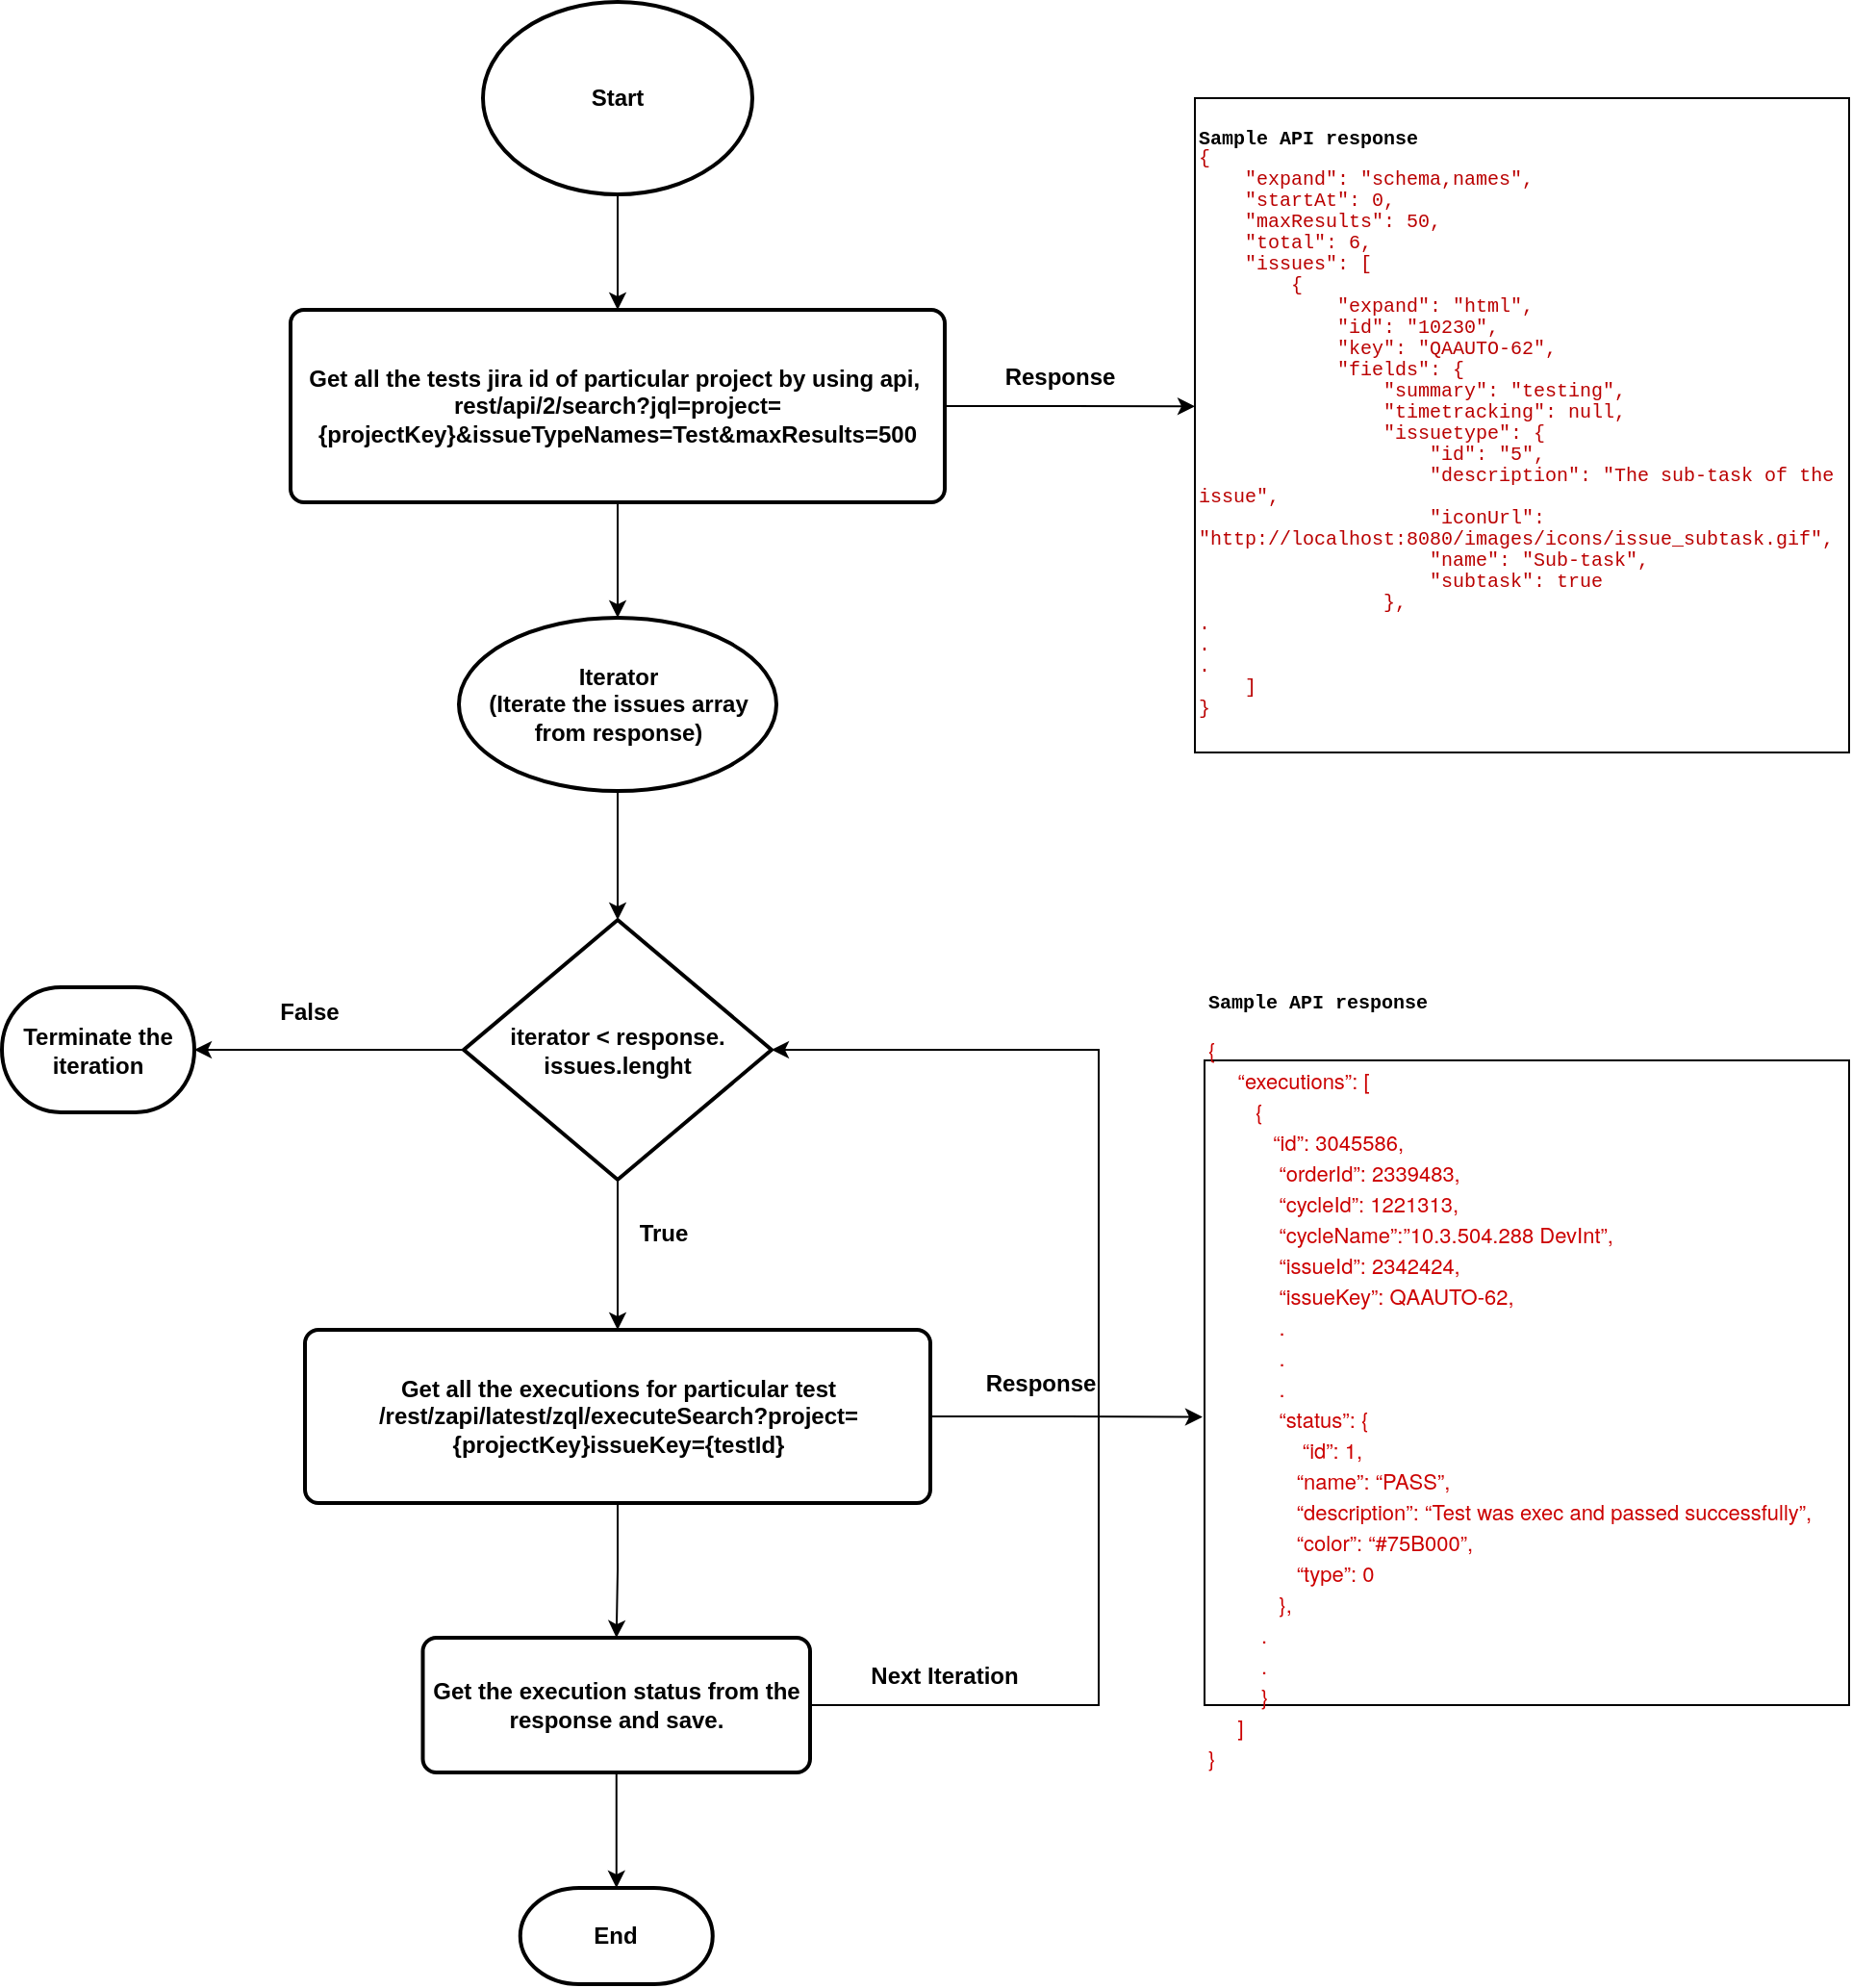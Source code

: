 <mxfile version="13.5.8" type="device"><diagram id="2oE6Z_LsZPGWyLlw_Tdg" name="Page-1"><mxGraphModel dx="946" dy="646" grid="1" gridSize="10" guides="1" tooltips="1" connect="1" arrows="1" fold="1" page="1" pageScale="1" pageWidth="827" pageHeight="1169" math="0" shadow="0"><root><mxCell id="0"/><mxCell id="1" parent="0"/><mxCell id="hx-Lhf3FxmD-cuh9rM-f-4" style="edgeStyle=orthogonalEdgeStyle;rounded=0;orthogonalLoop=1;jettySize=auto;html=1;exitX=0.5;exitY=1;exitDx=0;exitDy=0;exitPerimeter=0;" parent="1" source="hx-Lhf3FxmD-cuh9rM-f-1" target="hx-Lhf3FxmD-cuh9rM-f-3" edge="1"><mxGeometry relative="1" as="geometry"/></mxCell><mxCell id="hx-Lhf3FxmD-cuh9rM-f-1" value="&lt;b&gt;Start&lt;/b&gt;" style="strokeWidth=2;html=1;shape=mxgraph.flowchart.start_2;whiteSpace=wrap;" parent="1" vertex="1"><mxGeometry x="300" y="40" width="140" height="100" as="geometry"/></mxCell><mxCell id="hx-Lhf3FxmD-cuh9rM-f-8" style="edgeStyle=orthogonalEdgeStyle;rounded=0;orthogonalLoop=1;jettySize=auto;html=1;exitX=0.5;exitY=1;exitDx=0;exitDy=0;entryX=0.5;entryY=0;entryDx=0;entryDy=0;entryPerimeter=0;" parent="1" source="hx-Lhf3FxmD-cuh9rM-f-3" target="hx-Lhf3FxmD-cuh9rM-f-7" edge="1"><mxGeometry relative="1" as="geometry"/></mxCell><mxCell id="hx-Lhf3FxmD-cuh9rM-f-9" style="edgeStyle=orthogonalEdgeStyle;rounded=0;orthogonalLoop=1;jettySize=auto;html=1;entryX=0;entryY=0.471;entryDx=0;entryDy=0;entryPerimeter=0;" parent="1" source="hx-Lhf3FxmD-cuh9rM-f-3" target="hx-Lhf3FxmD-cuh9rM-f-6" edge="1"><mxGeometry relative="1" as="geometry"/></mxCell><mxCell id="hx-Lhf3FxmD-cuh9rM-f-3" value="Get all the tests jira id of particular project by using api,&amp;nbsp;&lt;br&gt;rest/api/2/search?jql=project={projectKey}&amp;amp;issueTypeNames=Test&amp;amp;maxResults=500" style="rounded=1;whiteSpace=wrap;html=1;absoluteArcSize=1;arcSize=14;strokeWidth=2;fontStyle=1" parent="1" vertex="1"><mxGeometry x="200" y="200" width="340" height="100" as="geometry"/></mxCell><mxCell id="hx-Lhf3FxmD-cuh9rM-f-6" value="&lt;p class=&quot;p1&quot; style=&quot;margin: 0px ; font-stretch: normal ; line-height: 100% ; font-family: &amp;#34;courier&amp;#34; ; font-size: 10px&quot;&gt;&lt;span class=&quot;s1&quot;&gt;&lt;font style=&quot;font-size: 10px&quot; color=&quot;rgba(0, 0, 0, 0)&quot;&gt;&lt;br&gt;&lt;/font&gt;&lt;/span&gt;&lt;/p&gt;&lt;p class=&quot;p1&quot; style=&quot;margin: 0px ; font-stretch: normal ; line-height: 100% ; font-family: &amp;#34;courier&amp;#34; ; font-size: 10px&quot;&gt;&lt;span class=&quot;s1&quot;&gt;&lt;font style=&quot;font-size: 10px&quot;&gt;&lt;b&gt;Sample API response&lt;/b&gt;&lt;/font&gt;&lt;/span&gt;&lt;/p&gt;&lt;p class=&quot;p1&quot; style=&quot;margin: 0px ; font-stretch: normal ; line-height: 100% ; font-family: &amp;#34;courier&amp;#34; ; font-size: 10px&quot;&gt;&lt;span class=&quot;s1&quot;&gt;&lt;font style=&quot;font-size: 10px&quot; color=&quot;rgba(0, 0, 0, 0)&quot;&gt;{&lt;/font&gt;&lt;/span&gt;&lt;/p&gt;&lt;p class=&quot;p1&quot; style=&quot;margin: 0px ; font-stretch: normal ; line-height: normal ; font-family: &amp;#34;courier&amp;#34; ; font-size: 10px&quot;&gt;&lt;span class=&quot;s1&quot;&gt;&lt;font style=&quot;font-size: 10px&quot; color=&quot;rgba(0, 0, 0, 0)&quot;&gt;&lt;span class=&quot;Apple-converted-space&quot;&gt;&amp;nbsp; &amp;nbsp; &lt;/span&gt;&quot;expand&quot;: &quot;schema,names&quot;,&lt;/font&gt;&lt;/span&gt;&lt;/p&gt;&lt;p class=&quot;p1&quot; style=&quot;margin: 0px ; font-stretch: normal ; line-height: normal ; font-family: &amp;#34;courier&amp;#34; ; font-size: 10px&quot;&gt;&lt;span class=&quot;s1&quot;&gt;&lt;font style=&quot;font-size: 10px&quot; color=&quot;rgba(0, 0, 0, 0)&quot;&gt;&lt;span class=&quot;Apple-converted-space&quot;&gt;&amp;nbsp; &amp;nbsp; &lt;/span&gt;&quot;startAt&quot;: 0,&lt;/font&gt;&lt;/span&gt;&lt;/p&gt;&lt;p class=&quot;p1&quot; style=&quot;margin: 0px ; font-stretch: normal ; line-height: normal ; font-family: &amp;#34;courier&amp;#34; ; font-size: 10px&quot;&gt;&lt;span class=&quot;s1&quot;&gt;&lt;font style=&quot;font-size: 10px&quot; color=&quot;rgba(0, 0, 0, 0)&quot;&gt;&lt;span class=&quot;Apple-converted-space&quot;&gt;&amp;nbsp; &amp;nbsp; &lt;/span&gt;&quot;maxResults&quot;: 50,&lt;/font&gt;&lt;/span&gt;&lt;/p&gt;&lt;p class=&quot;p1&quot; style=&quot;margin: 0px ; font-stretch: normal ; line-height: normal ; font-family: &amp;#34;courier&amp;#34; ; font-size: 10px&quot;&gt;&lt;span class=&quot;s1&quot;&gt;&lt;font style=&quot;font-size: 10px&quot; color=&quot;rgba(0, 0, 0, 0)&quot;&gt;&lt;span class=&quot;Apple-converted-space&quot;&gt;&amp;nbsp; &amp;nbsp; &lt;/span&gt;&quot;total&quot;: 6,&lt;/font&gt;&lt;/span&gt;&lt;/p&gt;&lt;p class=&quot;p1&quot; style=&quot;margin: 0px ; font-stretch: normal ; line-height: normal ; font-family: &amp;#34;courier&amp;#34; ; font-size: 10px&quot;&gt;&lt;span class=&quot;s1&quot;&gt;&lt;font style=&quot;font-size: 10px&quot; color=&quot;rgba(0, 0, 0, 0)&quot;&gt;&lt;span class=&quot;Apple-converted-space&quot;&gt;&amp;nbsp; &amp;nbsp; &lt;/span&gt;&quot;issues&quot;: [&lt;/font&gt;&lt;/span&gt;&lt;/p&gt;&lt;p class=&quot;p1&quot; style=&quot;margin: 0px ; font-stretch: normal ; line-height: normal ; font-family: &amp;#34;courier&amp;#34; ; font-size: 10px&quot;&gt;&lt;span class=&quot;s1&quot;&gt;&lt;font style=&quot;font-size: 10px&quot; color=&quot;rgba(0, 0, 0, 0)&quot;&gt;&lt;span class=&quot;Apple-converted-space&quot;&gt;&amp;nbsp; &amp;nbsp; &amp;nbsp; &amp;nbsp; &lt;/span&gt;{&lt;/font&gt;&lt;/span&gt;&lt;/p&gt;&lt;p class=&quot;p1&quot; style=&quot;margin: 0px ; font-stretch: normal ; line-height: normal ; font-family: &amp;#34;courier&amp;#34; ; font-size: 10px&quot;&gt;&lt;span class=&quot;s1&quot;&gt;&lt;font style=&quot;font-size: 10px&quot; color=&quot;rgba(0, 0, 0, 0)&quot;&gt;&lt;span class=&quot;Apple-converted-space&quot;&gt;&amp;nbsp; &amp;nbsp; &amp;nbsp; &amp;nbsp; &amp;nbsp; &amp;nbsp; &lt;/span&gt;&quot;expand&quot;: &quot;html&quot;,&lt;/font&gt;&lt;/span&gt;&lt;/p&gt;&lt;p class=&quot;p1&quot; style=&quot;margin: 0px ; font-stretch: normal ; line-height: normal ; font-family: &amp;#34;courier&amp;#34; ; font-size: 10px&quot;&gt;&lt;span class=&quot;s1&quot;&gt;&lt;font style=&quot;font-size: 10px&quot; color=&quot;rgba(0, 0, 0, 0)&quot;&gt;&lt;span class=&quot;Apple-converted-space&quot;&gt;&amp;nbsp; &amp;nbsp; &amp;nbsp; &amp;nbsp; &amp;nbsp; &amp;nbsp; &lt;/span&gt;&quot;id&quot;: &quot;10230&quot;,&lt;/font&gt;&lt;/span&gt;&lt;/p&gt;&lt;p class=&quot;p1&quot; style=&quot;margin: 0px ; font-stretch: normal ; line-height: normal ; font-family: &amp;#34;courier&amp;#34; ; font-size: 10px&quot;&gt;&lt;span class=&quot;s1&quot;&gt;&lt;font style=&quot;font-size: 10px&quot; color=&quot;rgba(0, 0, 0, 0)&quot;&gt;&lt;span class=&quot;Apple-converted-space&quot;&gt;&amp;nbsp; &amp;nbsp; &amp;nbsp; &amp;nbsp; &amp;nbsp; &amp;nbsp; &lt;/span&gt;&quot;key&quot;: &quot;QAAUTO-62&quot;,&lt;/font&gt;&lt;/span&gt;&lt;/p&gt;&lt;p class=&quot;p1&quot; style=&quot;margin: 0px ; font-stretch: normal ; line-height: normal ; font-family: &amp;#34;courier&amp;#34; ; font-size: 10px&quot;&gt;&lt;span class=&quot;s1&quot;&gt;&lt;font style=&quot;font-size: 10px&quot; color=&quot;rgba(0, 0, 0, 0)&quot;&gt;&lt;span class=&quot;Apple-converted-space&quot;&gt;&amp;nbsp; &amp;nbsp; &amp;nbsp; &amp;nbsp; &amp;nbsp; &amp;nbsp; &lt;/span&gt;&quot;fields&quot;: {&lt;/font&gt;&lt;/span&gt;&lt;/p&gt;&lt;p class=&quot;p1&quot; style=&quot;margin: 0px ; font-stretch: normal ; line-height: normal ; font-family: &amp;#34;courier&amp;#34; ; font-size: 10px&quot;&gt;&lt;span class=&quot;s1&quot;&gt;&lt;font style=&quot;font-size: 10px&quot; color=&quot;rgba(0, 0, 0, 0)&quot;&gt;&lt;span class=&quot;Apple-converted-space&quot;&gt;&amp;nbsp; &amp;nbsp; &amp;nbsp; &amp;nbsp; &amp;nbsp; &amp;nbsp; &amp;nbsp; &amp;nbsp; &lt;/span&gt;&quot;summary&quot;: &quot;testing&quot;,&lt;/font&gt;&lt;/span&gt;&lt;/p&gt;&lt;p class=&quot;p1&quot; style=&quot;margin: 0px ; font-stretch: normal ; line-height: normal ; font-family: &amp;#34;courier&amp;#34; ; font-size: 10px&quot;&gt;&lt;span class=&quot;s1&quot;&gt;&lt;font style=&quot;font-size: 10px&quot; color=&quot;rgba(0, 0, 0, 0)&quot;&gt;&lt;span class=&quot;Apple-converted-space&quot;&gt;&amp;nbsp; &amp;nbsp; &amp;nbsp; &amp;nbsp; &amp;nbsp; &amp;nbsp; &amp;nbsp; &amp;nbsp; &lt;/span&gt;&quot;timetracking&quot;: null,&lt;/font&gt;&lt;/span&gt;&lt;/p&gt;&lt;p class=&quot;p1&quot; style=&quot;margin: 0px ; font-stretch: normal ; line-height: normal ; font-family: &amp;#34;courier&amp;#34; ; font-size: 10px&quot;&gt;&lt;span class=&quot;s1&quot;&gt;&lt;font style=&quot;font-size: 10px&quot; color=&quot;rgba(0, 0, 0, 0)&quot;&gt;&lt;span class=&quot;Apple-converted-space&quot;&gt;&amp;nbsp; &amp;nbsp; &amp;nbsp; &amp;nbsp; &amp;nbsp; &amp;nbsp; &amp;nbsp; &amp;nbsp; &lt;/span&gt;&quot;issuetype&quot;: {&lt;/font&gt;&lt;/span&gt;&lt;/p&gt;&lt;p class=&quot;p1&quot; style=&quot;margin: 0px ; font-stretch: normal ; line-height: normal ; font-family: &amp;#34;courier&amp;#34; ; font-size: 10px&quot;&gt;&lt;span class=&quot;s1&quot;&gt;&lt;font style=&quot;font-size: 10px&quot; color=&quot;rgba(0, 0, 0, 0)&quot;&gt;&lt;span class=&quot;Apple-converted-space&quot;&gt;&amp;nbsp; &amp;nbsp; &amp;nbsp; &amp;nbsp; &amp;nbsp; &amp;nbsp; &amp;nbsp; &amp;nbsp; &amp;nbsp; &amp;nbsp; &lt;/span&gt;&quot;id&quot;: &quot;5&quot;,&lt;/font&gt;&lt;/span&gt;&lt;/p&gt;&lt;p class=&quot;p1&quot; style=&quot;margin: 0px ; font-stretch: normal ; line-height: normal ; font-family: &amp;#34;courier&amp;#34; ; font-size: 10px&quot;&gt;&lt;span class=&quot;s1&quot;&gt;&lt;font style=&quot;font-size: 10px&quot; color=&quot;rgba(0, 0, 0, 0)&quot;&gt;&lt;span class=&quot;Apple-converted-space&quot;&gt;&amp;nbsp; &amp;nbsp; &amp;nbsp; &amp;nbsp; &amp;nbsp; &amp;nbsp; &amp;nbsp; &amp;nbsp; &amp;nbsp; &amp;nbsp; &lt;/span&gt;&quot;description&quot;: &quot;The sub-task of the issue&quot;,&lt;/font&gt;&lt;/span&gt;&lt;/p&gt;&lt;p class=&quot;p1&quot; style=&quot;margin: 0px ; font-stretch: normal ; line-height: normal ; font-family: &amp;#34;courier&amp;#34; ; font-size: 10px&quot;&gt;&lt;span class=&quot;s1&quot;&gt;&lt;font style=&quot;font-size: 10px&quot; color=&quot;rgba(0, 0, 0, 0)&quot;&gt;&lt;span class=&quot;Apple-converted-space&quot;&gt;&amp;nbsp; &amp;nbsp; &amp;nbsp; &amp;nbsp; &amp;nbsp; &amp;nbsp; &amp;nbsp; &amp;nbsp; &amp;nbsp; &amp;nbsp; &lt;/span&gt;&quot;iconUrl&quot;: &quot;http://localhost:8080/images/icons/issue_subtask.gif&quot;,&lt;/font&gt;&lt;/span&gt;&lt;/p&gt;&lt;p class=&quot;p1&quot; style=&quot;margin: 0px ; font-stretch: normal ; line-height: normal ; font-family: &amp;#34;courier&amp;#34; ; font-size: 10px&quot;&gt;&lt;span class=&quot;s1&quot;&gt;&lt;font style=&quot;font-size: 10px&quot; color=&quot;rgba(0, 0, 0, 0)&quot;&gt;&lt;span class=&quot;Apple-converted-space&quot;&gt;&amp;nbsp; &amp;nbsp; &amp;nbsp; &amp;nbsp; &amp;nbsp; &amp;nbsp; &amp;nbsp; &amp;nbsp; &amp;nbsp; &amp;nbsp; &lt;/span&gt;&quot;name&quot;: &quot;Sub-task&quot;,&lt;/font&gt;&lt;/span&gt;&lt;/p&gt;&lt;p class=&quot;p1&quot; style=&quot;margin: 0px ; font-stretch: normal ; line-height: normal ; font-family: &amp;#34;courier&amp;#34; ; font-size: 10px&quot;&gt;&lt;span class=&quot;s1&quot;&gt;&lt;font style=&quot;font-size: 10px&quot; color=&quot;rgba(0, 0, 0, 0)&quot;&gt;&lt;span class=&quot;Apple-converted-space&quot;&gt;&amp;nbsp; &amp;nbsp; &amp;nbsp; &amp;nbsp; &amp;nbsp; &amp;nbsp; &amp;nbsp; &amp;nbsp; &amp;nbsp; &amp;nbsp; &lt;/span&gt;&quot;subtask&quot;: true&lt;/font&gt;&lt;/span&gt;&lt;/p&gt;&lt;p class=&quot;p1&quot; style=&quot;margin: 0px ; font-stretch: normal ; line-height: normal ; font-family: &amp;#34;courier&amp;#34; ; font-size: 10px&quot;&gt;&lt;span class=&quot;s1&quot;&gt;&lt;font style=&quot;font-size: 10px&quot; color=&quot;rgba(0, 0, 0, 0)&quot;&gt;&lt;span class=&quot;Apple-converted-space&quot;&gt;&amp;nbsp; &amp;nbsp; &amp;nbsp; &amp;nbsp; &amp;nbsp; &amp;nbsp; &amp;nbsp; &amp;nbsp; &lt;/span&gt;},&lt;/font&gt;&lt;/span&gt;&lt;/p&gt;&lt;p class=&quot;p1&quot; style=&quot;margin: 0px ; font-stretch: normal ; line-height: normal ; font-family: &amp;#34;courier&amp;#34; ; font-size: 10px&quot;&gt;&lt;span class=&quot;s1&quot;&gt;&lt;font style=&quot;font-size: 10px&quot; color=&quot;rgba(0, 0, 0, 0)&quot;&gt;&lt;span class=&quot;Apple-tab-span&quot;&gt;&#9;&lt;/span&gt;&lt;span class=&quot;Apple-tab-span&quot;&gt;&#9;&lt;/span&gt;.&lt;/font&gt;&lt;/span&gt;&lt;/p&gt;&lt;p class=&quot;p1&quot; style=&quot;margin: 0px ; font-stretch: normal ; line-height: normal ; font-family: &amp;#34;courier&amp;#34; ; font-size: 10px&quot;&gt;&lt;span class=&quot;s1&quot;&gt;&lt;font style=&quot;font-size: 10px&quot; color=&quot;rgba(0, 0, 0, 0)&quot;&gt;&lt;span class=&quot;Apple-tab-span&quot;&gt;&#9;&lt;/span&gt;&lt;span class=&quot;Apple-tab-span&quot;&gt;&#9;&lt;/span&gt;.&lt;/font&gt;&lt;/span&gt;&lt;/p&gt;&lt;p class=&quot;p1&quot; style=&quot;margin: 0px ; font-stretch: normal ; line-height: normal ; font-family: &amp;#34;courier&amp;#34; ; font-size: 10px&quot;&gt;&lt;span class=&quot;s1&quot;&gt;&lt;font style=&quot;font-size: 10px&quot; color=&quot;rgba(0, 0, 0, 0)&quot;&gt;&lt;span class=&quot;Apple-tab-span&quot;&gt;&#9;&lt;/span&gt;&lt;span class=&quot;Apple-tab-span&quot;&gt;&#9;&lt;/span&gt;.&lt;/font&gt;&lt;/span&gt;&lt;/p&gt;&lt;p class=&quot;p1&quot; style=&quot;margin: 0px ; font-stretch: normal ; line-height: normal ; font-family: &amp;#34;courier&amp;#34; ; font-size: 10px&quot;&gt;&lt;span class=&quot;s1&quot;&gt;&lt;font style=&quot;font-size: 10px&quot; color=&quot;rgba(0, 0, 0, 0)&quot;&gt;&lt;span class=&quot;Apple-converted-space&quot;&gt;&amp;nbsp; &amp;nbsp; &lt;/span&gt;]&lt;/font&gt;&lt;/span&gt;&lt;/p&gt;&lt;p class=&quot;p1&quot; style=&quot;margin: 0px ; font-stretch: normal ; line-height: normal ; font-family: &amp;#34;courier&amp;#34; ; font-size: 10px&quot;&gt;&lt;span class=&quot;s1&quot;&gt;&lt;font style=&quot;font-size: 10px&quot; color=&quot;rgba(0, 0, 0, 0)&quot;&gt;}&lt;/font&gt;&lt;/span&gt;&lt;/p&gt;&lt;p class=&quot;p1&quot; style=&quot;margin: 0px ; font-stretch: normal ; line-height: normal ; font-family: &amp;#34;courier&amp;#34; ; font-size: 10px&quot;&gt;&lt;span class=&quot;s1&quot;&gt;&lt;font style=&quot;font-size: 10px&quot; color=&quot;rgba(0, 0, 0, 0)&quot;&gt;&lt;br&gt;&lt;/font&gt;&lt;/span&gt;&lt;/p&gt;" style="whiteSpace=wrap;html=1;aspect=fixed;align=left;" parent="1" vertex="1"><mxGeometry x="670" y="90" width="340" height="340" as="geometry"/></mxCell><mxCell id="hx-Lhf3FxmD-cuh9rM-f-12" style="edgeStyle=orthogonalEdgeStyle;rounded=0;orthogonalLoop=1;jettySize=auto;html=1;entryX=0.5;entryY=0;entryDx=0;entryDy=0;entryPerimeter=0;" parent="1" source="hx-Lhf3FxmD-cuh9rM-f-7" target="hx-Lhf3FxmD-cuh9rM-f-11" edge="1"><mxGeometry relative="1" as="geometry"><mxPoint x="370" y="480" as="targetPoint"/></mxGeometry></mxCell><mxCell id="hx-Lhf3FxmD-cuh9rM-f-7" value="&lt;b&gt;Iterator&lt;br&gt;(Iterate the issues array from response)&lt;br&gt;&lt;/b&gt;" style="strokeWidth=2;html=1;shape=mxgraph.flowchart.start_1;whiteSpace=wrap;align=center;" parent="1" vertex="1"><mxGeometry x="287.5" y="360" width="165" height="90" as="geometry"/></mxCell><mxCell id="hx-Lhf3FxmD-cuh9rM-f-10" value="Response" style="text;html=1;strokeColor=none;fillColor=none;align=center;verticalAlign=middle;whiteSpace=wrap;rounded=0;fontStyle=1" parent="1" vertex="1"><mxGeometry x="560" y="220" width="80" height="30" as="geometry"/></mxCell><mxCell id="hx-Lhf3FxmD-cuh9rM-f-17" style="edgeStyle=orthogonalEdgeStyle;rounded=0;orthogonalLoop=1;jettySize=auto;html=1;exitX=0;exitY=0.5;exitDx=0;exitDy=0;exitPerimeter=0;entryX=1;entryY=0.5;entryDx=0;entryDy=0;entryPerimeter=0;" parent="1" source="hx-Lhf3FxmD-cuh9rM-f-11" target="hx-Lhf3FxmD-cuh9rM-f-14" edge="1"><mxGeometry relative="1" as="geometry"/></mxCell><mxCell id="hx-Lhf3FxmD-cuh9rM-f-19" style="edgeStyle=orthogonalEdgeStyle;rounded=0;orthogonalLoop=1;jettySize=auto;html=1;exitX=0.5;exitY=1;exitDx=0;exitDy=0;exitPerimeter=0;entryX=0.5;entryY=0;entryDx=0;entryDy=0;" parent="1" source="hx-Lhf3FxmD-cuh9rM-f-11" target="hx-Lhf3FxmD-cuh9rM-f-18" edge="1"><mxGeometry relative="1" as="geometry"/></mxCell><mxCell id="hx-Lhf3FxmD-cuh9rM-f-11" value="&lt;b&gt;iterator &amp;lt; response.&lt;br&gt;issues.lenght&lt;/b&gt;" style="strokeWidth=2;html=1;shape=mxgraph.flowchart.decision;whiteSpace=wrap;align=center;" parent="1" vertex="1"><mxGeometry x="290" y="517" width="160" height="135" as="geometry"/></mxCell><mxCell id="hx-Lhf3FxmD-cuh9rM-f-14" value="Terminate the iteration" style="strokeWidth=2;html=1;shape=mxgraph.flowchart.terminator;whiteSpace=wrap;align=center;fontStyle=1" parent="1" vertex="1"><mxGeometry x="50" y="552" width="100" height="65" as="geometry"/></mxCell><mxCell id="hx-Lhf3FxmD-cuh9rM-f-16" value="False" style="text;html=1;strokeColor=none;fillColor=none;align=center;verticalAlign=middle;whiteSpace=wrap;rounded=0;fontStyle=1" parent="1" vertex="1"><mxGeometry x="180" y="555" width="60" height="20" as="geometry"/></mxCell><mxCell id="hx-Lhf3FxmD-cuh9rM-f-28" style="edgeStyle=orthogonalEdgeStyle;rounded=0;orthogonalLoop=1;jettySize=auto;html=1;exitX=0.5;exitY=1;exitDx=0;exitDy=0;entryX=0.5;entryY=0;entryDx=0;entryDy=0;" parent="1" source="hx-Lhf3FxmD-cuh9rM-f-18" target="hx-Lhf3FxmD-cuh9rM-f-27" edge="1"><mxGeometry relative="1" as="geometry"/></mxCell><mxCell id="hx-Lhf3FxmD-cuh9rM-f-33" style="edgeStyle=orthogonalEdgeStyle;rounded=0;orthogonalLoop=1;jettySize=auto;html=1;exitX=1;exitY=0.5;exitDx=0;exitDy=0;entryX=-0.003;entryY=0.553;entryDx=0;entryDy=0;entryPerimeter=0;" parent="1" source="hx-Lhf3FxmD-cuh9rM-f-18" target="hx-Lhf3FxmD-cuh9rM-f-32" edge="1"><mxGeometry relative="1" as="geometry"/></mxCell><mxCell id="hx-Lhf3FxmD-cuh9rM-f-18" value="Get all the executions for particular test&lt;br&gt;/rest/zapi/latest/zql/executeSearch?project={projectKey}issueKey={testId}" style="rounded=1;whiteSpace=wrap;html=1;absoluteArcSize=1;arcSize=14;strokeWidth=2;align=center;fontStyle=1" parent="1" vertex="1"><mxGeometry x="207.5" y="730" width="325" height="90" as="geometry"/></mxCell><mxCell id="hx-Lhf3FxmD-cuh9rM-f-25" value="Next Iteration" style="text;html=1;strokeColor=none;fillColor=none;align=center;verticalAlign=middle;whiteSpace=wrap;rounded=0;rotation=0;fontStyle=1" parent="1" vertex="1"><mxGeometry x="490" y="890" width="100" height="40" as="geometry"/></mxCell><mxCell id="hx-Lhf3FxmD-cuh9rM-f-26" value="End" style="strokeWidth=2;html=1;shape=mxgraph.flowchart.terminator;whiteSpace=wrap;align=center;fontStyle=1" parent="1" vertex="1"><mxGeometry x="319.38" y="1020" width="100" height="50" as="geometry"/></mxCell><mxCell id="hx-Lhf3FxmD-cuh9rM-f-29" style="edgeStyle=orthogonalEdgeStyle;rounded=0;orthogonalLoop=1;jettySize=auto;html=1;entryX=1;entryY=0.5;entryDx=0;entryDy=0;entryPerimeter=0;" parent="1" source="hx-Lhf3FxmD-cuh9rM-f-27" target="hx-Lhf3FxmD-cuh9rM-f-11" edge="1"><mxGeometry relative="1" as="geometry"><mxPoint x="640" y="590" as="targetPoint"/><Array as="points"><mxPoint x="620" y="925"/><mxPoint x="620" y="585"/></Array></mxGeometry></mxCell><mxCell id="hx-Lhf3FxmD-cuh9rM-f-30" style="edgeStyle=orthogonalEdgeStyle;rounded=0;orthogonalLoop=1;jettySize=auto;html=1;exitX=0.5;exitY=1;exitDx=0;exitDy=0;entryX=0.5;entryY=0;entryDx=0;entryDy=0;entryPerimeter=0;" parent="1" source="hx-Lhf3FxmD-cuh9rM-f-27" target="hx-Lhf3FxmD-cuh9rM-f-26" edge="1"><mxGeometry relative="1" as="geometry"/></mxCell><mxCell id="hx-Lhf3FxmD-cuh9rM-f-27" value="Get the execution status from the response and save." style="rounded=1;whiteSpace=wrap;html=1;absoluteArcSize=1;arcSize=14;strokeWidth=2;align=center;fontStyle=1" parent="1" vertex="1"><mxGeometry x="268.75" y="890" width="201.25" height="70" as="geometry"/></mxCell><mxCell id="hx-Lhf3FxmD-cuh9rM-f-31" value="True" style="text;html=1;strokeColor=none;fillColor=none;align=center;verticalAlign=middle;whiteSpace=wrap;rounded=0;fontStyle=1" parent="1" vertex="1"><mxGeometry x="374" y="670" width="40" height="20" as="geometry"/></mxCell><mxCell id="hx-Lhf3FxmD-cuh9rM-f-32" value="&lt;p class=&quot;p1&quot; style=&quot;margin: 0px ; font-stretch: normal ; line-height: 100% ; font-family: &amp;#34;courier&amp;#34; ; font-size: 10px&quot;&gt;&lt;span class=&quot;s1&quot;&gt;&lt;font style=&quot;font-size: 10px&quot; color=&quot;rgba(0, 0, 0, 0)&quot;&gt;&lt;br&gt;&lt;/font&gt;&lt;/span&gt;&lt;/p&gt;&lt;p class=&quot;p1&quot; style=&quot;margin: 0px ; font-stretch: normal ; line-height: 100% ; font-family: &amp;#34;courier&amp;#34; ; font-size: 10px&quot;&gt;&lt;span class=&quot;s1&quot;&gt;&lt;font style=&quot;font-size: 10px&quot;&gt;&lt;b&gt;Sample API response&lt;/b&gt;&lt;/font&gt;&lt;/span&gt;&lt;/p&gt;&lt;p class=&quot;p1&quot; style=&quot;margin: 0px ; font-stretch: normal ; line-height: 100% ; font-family: &amp;#34;courier&amp;#34; ; font-size: 10px&quot;&gt;&lt;span class=&quot;s1&quot;&gt;&lt;font style=&quot;font-size: 10px&quot; color=&quot;#cc0000&quot;&gt;&lt;b&gt;&lt;br&gt;&lt;/b&gt;&lt;/font&gt;&lt;/span&gt;&lt;/p&gt;&lt;p class=&quot;p1&quot; style=&quot;margin: 0px ; font-stretch: normal ; font-size: 11px ; line-height: normal ; font-family: &amp;#34;helvetica neue&amp;#34;&quot;&gt;&lt;font color=&quot;#cc0000&quot;&gt;{&lt;/font&gt;&lt;/p&gt;&lt;p class=&quot;p1&quot; style=&quot;margin: 0px ; font-stretch: normal ; font-size: 11px ; line-height: normal ; font-family: &amp;#34;helvetica neue&amp;#34;&quot;&gt;&lt;font color=&quot;#cc0000&quot;&gt;&lt;span class=&quot;Apple-converted-space&quot;&gt;&amp;nbsp;&amp;nbsp; &amp;nbsp; &lt;/span&gt;“executions”: [&lt;/font&gt;&lt;/p&gt;&lt;p class=&quot;p1&quot; style=&quot;margin: 0px ; font-stretch: normal ; font-size: 11px ; line-height: normal ; font-family: &amp;#34;helvetica neue&amp;#34;&quot;&gt;&lt;font color=&quot;#cc0000&quot;&gt;&lt;span class=&quot;Apple-converted-space&quot;&gt;&amp;nbsp; &amp;nbsp; &amp;nbsp; &amp;nbsp;&amp;nbsp;&lt;span class=&quot;Apple-tab-span&quot;&gt;&lt;/span&gt;&lt;/span&gt;{&lt;/font&gt;&lt;/p&gt;&lt;p class=&quot;p1&quot; style=&quot;margin: 0px ; font-stretch: normal ; font-size: 11px ; line-height: normal ; font-family: &amp;#34;helvetica neue&amp;#34;&quot;&gt;&lt;font color=&quot;#cc0000&quot;&gt;&lt;span class=&quot;Apple-tab-span&quot;&gt;&#9;&lt;/span&gt; &lt;span class=&quot;Apple-converted-space&quot;&gt;&amp;nbsp; &amp;nbsp; &amp;nbsp; &amp;nbsp; &amp;nbsp; &amp;nbsp;&lt;/span&gt;“id”: 3045586,&lt;/font&gt;&lt;/p&gt;&lt;p class=&quot;p1&quot; style=&quot;margin: 0px ; font-stretch: normal ; font-size: 11px ; line-height: normal ; font-family: &amp;#34;helvetica neue&amp;#34;&quot;&gt;&lt;font color=&quot;#cc0000&quot;&gt;&lt;span class=&quot;Apple-tab-span&quot;&gt;&#9;&lt;/span&gt; &lt;span class=&quot;Apple-converted-space&quot;&gt;&amp;nbsp; &amp;nbsp; &amp;nbsp; &amp;nbsp; &amp;nbsp; &amp;nbsp;&amp;nbsp;&lt;/span&gt;“orderId”: 2339483,&lt;/font&gt;&lt;/p&gt;&lt;p class=&quot;p1&quot; style=&quot;margin: 0px ; font-stretch: normal ; font-size: 11px ; line-height: normal ; font-family: &amp;#34;helvetica neue&amp;#34;&quot;&gt;&lt;font color=&quot;#cc0000&quot;&gt;&lt;span class=&quot;Apple-tab-span&quot;&gt;&#9;&lt;/span&gt; &lt;span class=&quot;Apple-converted-space&quot;&gt;&amp;nbsp; &amp;nbsp; &amp;nbsp; &amp;nbsp; &amp;nbsp; &amp;nbsp;&amp;nbsp;&lt;/span&gt;“cycleId”: 1221313,&lt;/font&gt;&lt;/p&gt;&lt;p class=&quot;p1&quot; style=&quot;margin: 0px ; font-stretch: normal ; font-size: 11px ; line-height: normal ; font-family: &amp;#34;helvetica neue&amp;#34;&quot;&gt;&lt;font color=&quot;#cc0000&quot;&gt;&lt;span class=&quot;Apple-tab-span&quot;&gt;&#9;&lt;/span&gt; &lt;span class=&quot;Apple-converted-space&quot;&gt;&amp;nbsp; &amp;nbsp; &amp;nbsp; &amp;nbsp; &amp;nbsp; &amp;nbsp; &lt;/span&gt;“cycleName”:”10.3.504.288 DevInt”,&lt;/font&gt;&lt;/p&gt;&lt;p class=&quot;p1&quot; style=&quot;margin: 0px ; font-stretch: normal ; font-size: 11px ; line-height: normal ; font-family: &amp;#34;helvetica neue&amp;#34;&quot;&gt;&lt;font color=&quot;#cc0000&quot;&gt;&lt;span class=&quot;Apple-tab-span&quot;&gt;&#9;&lt;/span&gt; &lt;span class=&quot;Apple-converted-space&quot;&gt;&amp;nbsp; &amp;nbsp; &amp;nbsp; &amp;nbsp; &amp;nbsp; &amp;nbsp; &lt;/span&gt;“issueId”: 2342424,&lt;/font&gt;&lt;/p&gt;&lt;p class=&quot;p1&quot; style=&quot;margin: 0px ; font-stretch: normal ; font-size: 11px ; line-height: normal ; font-family: &amp;#34;helvetica neue&amp;#34;&quot;&gt;&lt;font color=&quot;#cc0000&quot;&gt;&lt;span class=&quot;Apple-tab-span&quot;&gt;&#9;&lt;/span&gt; &lt;span class=&quot;Apple-converted-space&quot;&gt;&amp;nbsp; &amp;nbsp; &amp;nbsp; &amp;nbsp; &amp;nbsp; &amp;nbsp;&amp;nbsp;&lt;/span&gt;“issueKey”: QAAUTO-62,&lt;/font&gt;&lt;/p&gt;&lt;p class=&quot;p1&quot; style=&quot;margin: 0px ; font-stretch: normal ; font-size: 11px ; line-height: normal ; font-family: &amp;#34;helvetica neue&amp;#34;&quot;&gt;&lt;font color=&quot;#cc0000&quot;&gt;&lt;span class=&quot;Apple-tab-span&quot;&gt;&#9;&lt;/span&gt; &lt;span class=&quot;Apple-converted-space&quot;&gt;&amp;nbsp; &amp;nbsp; &amp;nbsp; &amp;nbsp; &amp;nbsp; &amp;nbsp;&amp;nbsp;&lt;/span&gt;.&lt;/font&gt;&lt;/p&gt;&lt;p class=&quot;p1&quot; style=&quot;margin: 0px ; font-stretch: normal ; font-size: 11px ; line-height: normal ; font-family: &amp;#34;helvetica neue&amp;#34;&quot;&gt;&lt;font color=&quot;#cc0000&quot;&gt;&lt;span class=&quot;Apple-tab-span&quot;&gt;&#9;&lt;/span&gt; &lt;span class=&quot;Apple-converted-space&quot;&gt;&amp;nbsp; &amp;nbsp; &amp;nbsp; &amp;nbsp; &amp;nbsp; &amp;nbsp;&amp;nbsp;&lt;/span&gt;.&lt;/font&gt;&lt;/p&gt;&lt;p class=&quot;p1&quot; style=&quot;margin: 0px ; font-stretch: normal ; font-size: 11px ; line-height: normal ; font-family: &amp;#34;helvetica neue&amp;#34;&quot;&gt;&lt;font color=&quot;#cc0000&quot;&gt;&lt;span class=&quot;Apple-tab-span&quot;&gt;&#9;&lt;/span&gt; &lt;span class=&quot;Apple-converted-space&quot;&gt;&amp;nbsp; &amp;nbsp; &amp;nbsp; &amp;nbsp; &amp;nbsp; &amp;nbsp;&amp;nbsp;&lt;/span&gt;.&lt;/font&gt;&lt;/p&gt;&lt;p class=&quot;p1&quot; style=&quot;margin: 0px ; font-stretch: normal ; font-size: 11px ; line-height: normal ; font-family: &amp;#34;helvetica neue&amp;#34;&quot;&gt;&lt;font color=&quot;#cc0000&quot;&gt;&lt;span class=&quot;Apple-tab-span&quot;&gt;&#9;&lt;/span&gt; &lt;span class=&quot;Apple-converted-space&quot;&gt;&amp;nbsp; &amp;nbsp; &amp;nbsp; &amp;nbsp; &amp;nbsp; &amp;nbsp;&amp;nbsp;&lt;/span&gt;“status”: {&lt;/font&gt;&lt;/p&gt;&lt;p class=&quot;p1&quot; style=&quot;margin: 0px ; font-stretch: normal ; font-size: 11px ; line-height: normal ; font-family: &amp;#34;helvetica neue&amp;#34;&quot;&gt;&lt;font color=&quot;#cc0000&quot;&gt;&lt;span class=&quot;Apple-tab-span&quot;&gt;&lt;/span&gt;&lt;span class=&quot;Apple-tab-span&quot;&gt;&lt;/span&gt;&amp;nbsp; &amp;nbsp; &amp;nbsp; &amp;nbsp; &amp;nbsp; &amp;nbsp; &amp;nbsp; &amp;nbsp; “id”: 1,&lt;/font&gt;&lt;/p&gt;&lt;p class=&quot;p1&quot; style=&quot;margin: 0px ; font-stretch: normal ; font-size: 11px ; line-height: normal ; font-family: &amp;#34;helvetica neue&amp;#34;&quot;&gt;&lt;font color=&quot;#cc0000&quot;&gt;&lt;span class=&quot;Apple-tab-span&quot;&gt;&lt;/span&gt;&lt;span class=&quot;Apple-tab-span&quot;&gt;&lt;/span&gt;&amp;nbsp; &amp;nbsp; &amp;nbsp; &amp;nbsp; &amp;nbsp; &amp;nbsp; &amp;nbsp; &amp;nbsp;“name”: “PASS”,&lt;/font&gt;&lt;/p&gt;&lt;p class=&quot;p1&quot; style=&quot;margin: 0px ; font-stretch: normal ; font-size: 11px ; line-height: normal ; font-family: &amp;#34;helvetica neue&amp;#34;&quot;&gt;&lt;font color=&quot;#cc0000&quot;&gt;&lt;span class=&quot;Apple-tab-span&quot;&gt;&lt;/span&gt;&lt;span class=&quot;Apple-tab-span&quot;&gt;&lt;/span&gt;&amp;nbsp; &amp;nbsp; &amp;nbsp; &amp;nbsp; &amp;nbsp; &amp;nbsp; &amp;nbsp; &amp;nbsp;“description”: “Test was exec and passed successfully”,&lt;/font&gt;&lt;/p&gt;&lt;p class=&quot;p1&quot; style=&quot;margin: 0px ; font-stretch: normal ; font-size: 11px ; line-height: normal ; font-family: &amp;#34;helvetica neue&amp;#34;&quot;&gt;&lt;font color=&quot;#cc0000&quot;&gt;&lt;span class=&quot;Apple-tab-span&quot;&gt;&lt;/span&gt;&lt;span class=&quot;Apple-tab-span&quot;&gt;&lt;/span&gt;&amp;nbsp; &amp;nbsp; &amp;nbsp; &amp;nbsp; &amp;nbsp; &amp;nbsp; &amp;nbsp; &amp;nbsp;“color”: “#75B000”,&lt;/font&gt;&lt;/p&gt;&lt;p class=&quot;p1&quot; style=&quot;margin: 0px ; font-stretch: normal ; font-size: 11px ; line-height: normal ; font-family: &amp;#34;helvetica neue&amp;#34;&quot;&gt;&lt;font color=&quot;#cc0000&quot;&gt;&lt;span class=&quot;Apple-tab-span&quot;&gt;&lt;/span&gt;&lt;span class=&quot;Apple-tab-span&quot;&gt;&lt;/span&gt;&amp;nbsp; &amp;nbsp; &amp;nbsp; &amp;nbsp; &amp;nbsp; &amp;nbsp; &amp;nbsp; &amp;nbsp;“type”: 0&lt;/font&gt;&lt;/p&gt;&lt;p class=&quot;p1&quot; style=&quot;margin: 0px ; font-stretch: normal ; font-size: 11px ; line-height: normal ; font-family: &amp;#34;helvetica neue&amp;#34;&quot;&gt;&lt;font color=&quot;#cc0000&quot;&gt;&lt;span class=&quot;Apple-tab-span&quot;&gt;&#9;&lt;/span&gt; &lt;span class=&quot;Apple-converted-space&quot;&gt;&amp;nbsp; &amp;nbsp; &amp;nbsp; &amp;nbsp; &amp;nbsp; &amp;nbsp;&amp;nbsp;&lt;/span&gt;},&lt;/font&gt;&lt;/p&gt;&lt;p class=&quot;p1&quot; style=&quot;margin: 0px ; font-stretch: normal ; font-size: 11px ; line-height: normal ; font-family: &amp;#34;helvetica neue&amp;#34;&quot;&gt;&lt;font color=&quot;#cc0000&quot;&gt;&lt;span class=&quot;Apple-tab-span&quot;&gt;&#9;&lt;/span&gt; &lt;span class=&quot;Apple-converted-space&quot;&gt;&amp;nbsp; &amp;nbsp; &amp;nbsp; &amp;nbsp; &amp;nbsp;&lt;/span&gt;.&lt;/font&gt;&lt;/p&gt;&lt;p class=&quot;p1&quot; style=&quot;margin: 0px ; font-stretch: normal ; font-size: 11px ; line-height: normal ; font-family: &amp;#34;helvetica neue&amp;#34;&quot;&gt;&lt;font color=&quot;#cc0000&quot;&gt;&lt;span class=&quot;Apple-converted-space&quot;&gt;&amp;nbsp; &amp;nbsp;&amp;nbsp;&lt;span class=&quot;Apple-tab-span&quot;&gt;&#9;&lt;/span&gt; &amp;nbsp; &amp;nbsp; &lt;/span&gt;.&lt;/font&gt;&lt;/p&gt;&lt;p class=&quot;p1&quot; style=&quot;margin: 0px ; font-stretch: normal ; font-size: 11px ; line-height: normal ; font-family: &amp;#34;helvetica neue&amp;#34;&quot;&gt;&lt;font color=&quot;#cc0000&quot;&gt;&lt;span class=&quot;Apple-tab-span&quot;&gt;&lt;/span&gt;&amp;nbsp; &amp;nbsp; &amp;nbsp; &amp;nbsp; &amp;nbsp;}&lt;/font&gt;&lt;/p&gt;&lt;p class=&quot;p1&quot; style=&quot;margin: 0px ; font-stretch: normal ; font-size: 11px ; line-height: normal ; font-family: &amp;#34;helvetica neue&amp;#34;&quot;&gt;&lt;font color=&quot;#cc0000&quot;&gt;&lt;span class=&quot;Apple-converted-space&quot;&gt;&amp;nbsp;&amp;nbsp; &amp;nbsp; &lt;/span&gt;]&lt;/font&gt;&lt;/p&gt;&lt;p class=&quot;p1&quot; style=&quot;margin: 0px ; font-stretch: normal ; font-size: 11px ; line-height: normal ; font-family: &amp;#34;helvetica neue&amp;#34;&quot;&gt;&lt;font color=&quot;#cc0000&quot;&gt;}&lt;/font&gt;&lt;/p&gt;&lt;p class=&quot;p1&quot; style=&quot;margin: 0px ; font-stretch: normal ; line-height: normal ; font-family: &amp;#34;courier&amp;#34; ; font-size: 10px&quot;&gt;&lt;span class=&quot;s1&quot;&gt;&lt;font style=&quot;font-size: 10px&quot; color=&quot;rgba(0, 0, 0, 0)&quot;&gt;&lt;br&gt;&lt;/font&gt;&lt;/span&gt;&lt;/p&gt;" style="whiteSpace=wrap;html=1;aspect=fixed;align=left;" parent="1" vertex="1"><mxGeometry x="675" y="590" width="335" height="335" as="geometry"/></mxCell><mxCell id="hx-Lhf3FxmD-cuh9rM-f-34" value="Response" style="text;html=1;strokeColor=none;fillColor=none;align=center;verticalAlign=middle;whiteSpace=wrap;rounded=0;fontStyle=1" parent="1" vertex="1"><mxGeometry x="550" y="742.5" width="80" height="30" as="geometry"/></mxCell></root></mxGraphModel></diagram></mxfile>